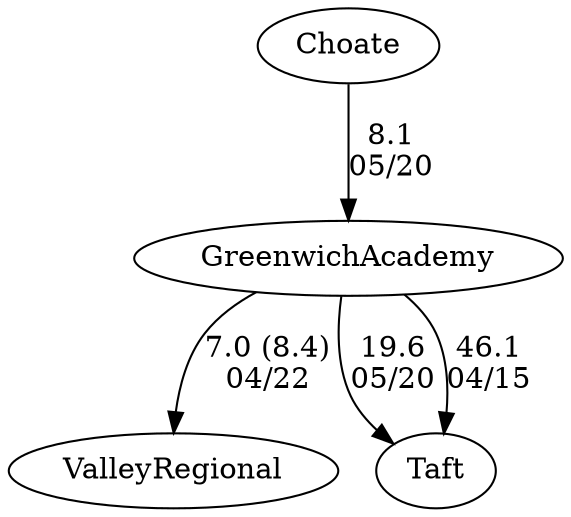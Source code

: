 digraph girls4foursGreenwichAcademy {Choate [URL="girls4foursGreenwichAcademyChoate.html"];ValleyRegional [URL="girls4foursGreenwichAcademyValleyRegional.html"];GreenwichAcademy [URL="girls4foursGreenwichAcademyGreenwichAcademy.html"];Taft [URL="girls4foursGreenwichAcademyTaft.html"];Choate -> GreenwichAcademy[label="8.1
05/20", weight="92", tooltip="NEIRA Boys & Girls Fours,Frederick Gunn vs. Greenwich Academy, Choate, Miss Porter's, Taft, Berkshire			
Distance: 1500m Conditions: Floating start. Light, consistent crosswind in the first half, giving way to calm water in the second half. Comments: Order of events: G6, G4, B2, B3, G3, G5, B4, G2, B1, G1
None", URL="http://www.row2k.com/results/resultspage.cfm?UID=3C5AF72F03F8A5713EA3E1083EBCB57B&cat=5", random="random"]; 
GreenwichAcademy -> Taft[label="19.6
05/20", weight="81", tooltip="NEIRA Boys & Girls Fours,Frederick Gunn vs. Greenwich Academy, Choate, Miss Porter's, Taft, Berkshire			
Distance: 1500m Conditions: Floating start. Light, consistent crosswind in the first half, giving way to calm water in the second half. Comments: Order of events: G6, G4, B2, B3, G3, G5, B4, G2, B1, G1
None", URL="http://www.row2k.com/results/resultspage.cfm?UID=3C5AF72F03F8A5713EA3E1083EBCB57B&cat=5", random="random"]; 
GreenwichAcademy -> Taft[label="46.1
04/15", weight="54", tooltip="NEIRA Girls Fours,Taft, Greenwich Academy, Valley, Lyme-Old Lyme, Canterbury			
Distance: 1500m Conditions: Order of racing: G2, G3/G4 (raced together). 8mph crosswind for the G2 race; 10-12 mph for the G3/G4 race; shifting around to a cross tail wind for the final 350 meters or so in both races. Comments: The G3/G4 race needed three tries to get a clean race going. Good work by novice coxswains to get their boats aligned in a crosswind. During the race, the GA 3V caught a boat-stopping crab with 350 meters left; they were leading all boats until that point in the race. 
The G1 race was canceled at the starting line because of lightning. 
Thank you to all the coaches, coxswains, and rowers for getting twelve shells off the water in record time.
None", URL="http://www.row2k.com/results/resultspage.cfm?UID=57767F8BC9B9A1D6D1921A1667A8D6B9&cat=1", random="random"]; 
GreenwichAcademy -> ValleyRegional[label="7.0 (8.4)
04/22", weight="93", tooltip="NEIRA Girls Fours,Greenwich Academy vs. Valley Regional			
Distance: 1250m Conditions: Windy, with conditions in the last 500m getting progressively choppier through the day. Strong cross-tailwind for all races. Comments: Race order went 3V-1V-2V-4V. Due to high winds, racing was shortened to 1100m for the 2V race and 1000m for the 4V race.
A big thanks to Valley Regional for making the trip to Greenwich!
None", URL="http://www.row2k.com/results/resultspage.cfm?UID=F7D27A2768B3A94AA28296B6E17A5936&cat=1", random="random"]}